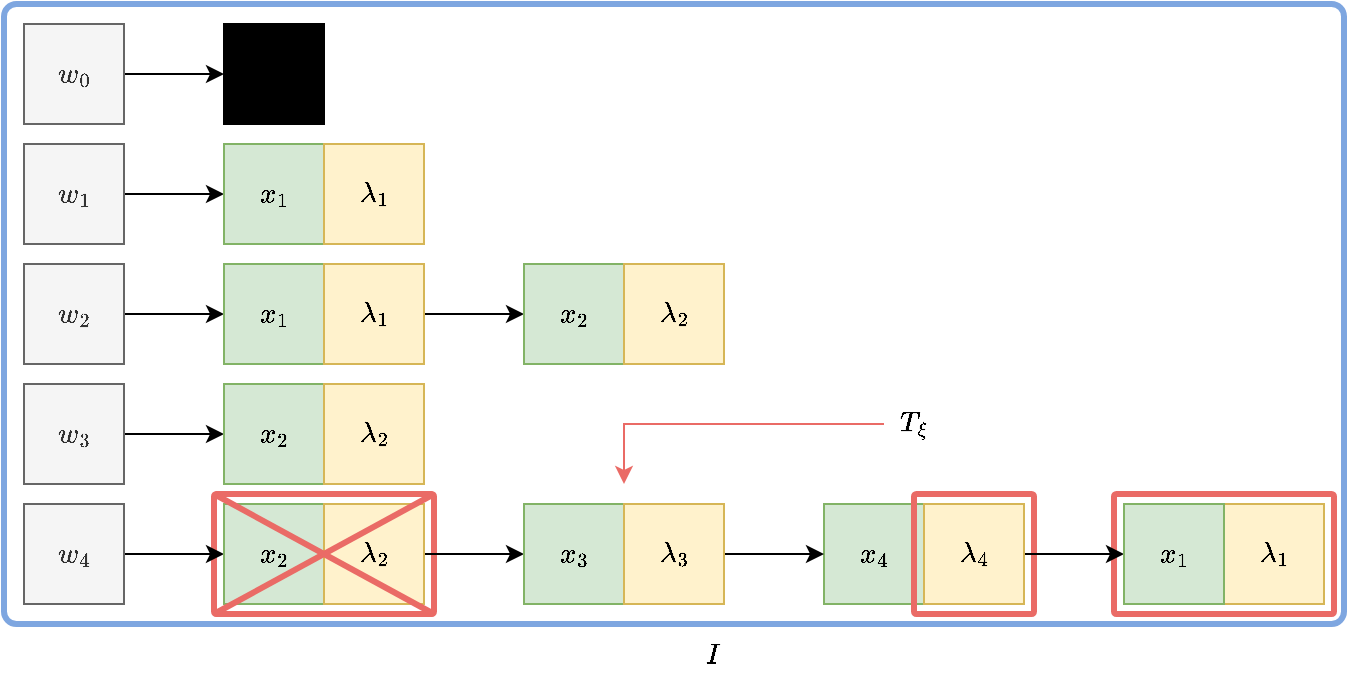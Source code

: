 <mxfile version="13.10.8" type="device"><diagram id="aeSJ24OG5-nnAgmoRx0Q" name="Page-1"><mxGraphModel dx="1664" dy="1055" grid="1" gridSize="10" guides="1" tooltips="1" connect="1" arrows="1" fold="1" page="1" pageScale="1" pageWidth="850" pageHeight="1100" math="1" shadow="0"><root><mxCell id="0"/><mxCell id="1" parent="0"/><mxCell id="-epilC8N3mzQ5pso-IhS-39" value="" style="rounded=1;whiteSpace=wrap;html=1;arcSize=2;strokeWidth=3;strokeColor=#7EA6E0;" parent="1" vertex="1"><mxGeometry x="30" y="30" width="670" height="310" as="geometry"/></mxCell><mxCell id="-epilC8N3mzQ5pso-IhS-36" value="$$ x_4 $$" style="rounded=0;whiteSpace=wrap;html=1;fillColor=#d5e8d4;strokeColor=#82b366;" parent="1" vertex="1"><mxGeometry x="440" y="280" width="50" height="50" as="geometry"/></mxCell><mxCell id="S9JvW2M42VYdCfYv9BCU-3" value="" style="rounded=1;whiteSpace=wrap;html=1;arcSize=2;strokeWidth=3;strokeColor=#EA6B66;" parent="1" vertex="1"><mxGeometry x="585" y="275" width="110" height="60" as="geometry"/></mxCell><mxCell id="S9JvW2M42VYdCfYv9BCU-2" value="" style="rounded=1;whiteSpace=wrap;html=1;arcSize=2;strokeWidth=3;strokeColor=#EA6B66;fillColor=none;" parent="1" vertex="1"><mxGeometry x="485" y="275" width="60" height="60" as="geometry"/></mxCell><mxCell id="S9JvW2M42VYdCfYv9BCU-1" value="" style="rounded=1;whiteSpace=wrap;html=1;arcSize=2;strokeWidth=3;strokeColor=none;" parent="1" vertex="1"><mxGeometry x="285" y="270" width="110" height="65" as="geometry"/></mxCell><mxCell id="-epilC8N3mzQ5pso-IhS-42" value="" style="edgeStyle=orthogonalEdgeStyle;rounded=0;orthogonalLoop=1;jettySize=auto;html=1;strokeColor=#EA6B66;entryX=0.5;entryY=0;entryDx=0;entryDy=0;" parent="1" source="-epilC8N3mzQ5pso-IhS-41" target="S9JvW2M42VYdCfYv9BCU-1" edge="1"><mxGeometry relative="1" as="geometry"><mxPoint x="340" y="270" as="targetPoint"/><Array as="points"><mxPoint x="485" y="240"/><mxPoint x="340" y="240"/></Array></mxGeometry></mxCell><mxCell id="-epilC8N3mzQ5pso-IhS-40" value="" style="rounded=1;whiteSpace=wrap;html=1;arcSize=2;strokeWidth=3;strokeColor=#EA6B66;" parent="1" vertex="1"><mxGeometry x="135" y="275" width="110" height="60" as="geometry"/></mxCell><mxCell id="-epilC8N3mzQ5pso-IhS-8" value="" style="edgeStyle=orthogonalEdgeStyle;rounded=0;orthogonalLoop=1;jettySize=auto;html=1;" parent="1" source="-epilC8N3mzQ5pso-IhS-1" target="-epilC8N3mzQ5pso-IhS-7" edge="1"><mxGeometry relative="1" as="geometry"/></mxCell><mxCell id="-epilC8N3mzQ5pso-IhS-1" value="$$ w_0 $$" style="rounded=0;whiteSpace=wrap;html=1;fillColor=#f5f5f5;strokeColor=#666666;fontColor=#333333;" parent="1" vertex="1"><mxGeometry x="40" y="40" width="50" height="50" as="geometry"/></mxCell><mxCell id="-epilC8N3mzQ5pso-IhS-18" style="edgeStyle=orthogonalEdgeStyle;rounded=0;orthogonalLoop=1;jettySize=auto;html=1;" parent="1" source="-epilC8N3mzQ5pso-IhS-3" target="-epilC8N3mzQ5pso-IhS-17" edge="1"><mxGeometry relative="1" as="geometry"/></mxCell><mxCell id="-epilC8N3mzQ5pso-IhS-3" value="$$ w_1 $$" style="rounded=0;whiteSpace=wrap;html=1;fillColor=#f5f5f5;strokeColor=#666666;fontColor=#333333;" parent="1" vertex="1"><mxGeometry x="40" y="100" width="50" height="50" as="geometry"/></mxCell><mxCell id="-epilC8N3mzQ5pso-IhS-16" style="edgeStyle=orthogonalEdgeStyle;rounded=0;orthogonalLoop=1;jettySize=auto;html=1;" parent="1" source="-epilC8N3mzQ5pso-IhS-4" target="-epilC8N3mzQ5pso-IhS-15" edge="1"><mxGeometry relative="1" as="geometry"/></mxCell><mxCell id="-epilC8N3mzQ5pso-IhS-4" value="$$ w_2 $$" style="rounded=0;whiteSpace=wrap;html=1;fillColor=#f5f5f5;strokeColor=#666666;fontColor=#333333;" parent="1" vertex="1"><mxGeometry x="40" y="160" width="50" height="50" as="geometry"/></mxCell><mxCell id="-epilC8N3mzQ5pso-IhS-20" style="edgeStyle=orthogonalEdgeStyle;rounded=0;orthogonalLoop=1;jettySize=auto;html=1;" parent="1" source="-epilC8N3mzQ5pso-IhS-5" target="-epilC8N3mzQ5pso-IhS-19" edge="1"><mxGeometry relative="1" as="geometry"/></mxCell><mxCell id="-epilC8N3mzQ5pso-IhS-5" value="$$ w_3 $$" style="rounded=0;whiteSpace=wrap;html=1;fillColor=#f5f5f5;strokeColor=#666666;fontColor=#333333;" parent="1" vertex="1"><mxGeometry x="40" y="220" width="50" height="50" as="geometry"/></mxCell><mxCell id="-epilC8N3mzQ5pso-IhS-22" style="edgeStyle=orthogonalEdgeStyle;rounded=0;orthogonalLoop=1;jettySize=auto;html=1;" parent="1" source="-epilC8N3mzQ5pso-IhS-6" target="-epilC8N3mzQ5pso-IhS-21" edge="1"><mxGeometry relative="1" as="geometry"/></mxCell><mxCell id="-epilC8N3mzQ5pso-IhS-6" value="$$ w_4 $$" style="rounded=0;whiteSpace=wrap;html=1;fillColor=#f5f5f5;strokeColor=#666666;fontColor=#333333;" parent="1" vertex="1"><mxGeometry x="40" y="280" width="50" height="50" as="geometry"/></mxCell><mxCell id="-epilC8N3mzQ5pso-IhS-7" value="$$ w_0 $$" style="rounded=0;whiteSpace=wrap;html=1;fillColor=#000000;" parent="1" vertex="1"><mxGeometry x="140" y="40" width="50" height="50" as="geometry"/></mxCell><mxCell id="-epilC8N3mzQ5pso-IhS-15" value="$$ x_1 $$" style="rounded=0;whiteSpace=wrap;html=1;fillColor=#d5e8d4;strokeColor=#82b366;" parent="1" vertex="1"><mxGeometry x="140" y="160" width="50" height="50" as="geometry"/></mxCell><mxCell id="-epilC8N3mzQ5pso-IhS-17" value="$$ x_1 $$" style="rounded=0;whiteSpace=wrap;html=1;fillColor=#d5e8d4;strokeColor=#82b366;" parent="1" vertex="1"><mxGeometry x="140" y="100" width="50" height="50" as="geometry"/></mxCell><mxCell id="-epilC8N3mzQ5pso-IhS-19" value="$$ x_2 $$" style="rounded=0;whiteSpace=wrap;html=1;fillColor=#d5e8d4;strokeColor=#82b366;" parent="1" vertex="1"><mxGeometry x="140" y="220" width="50" height="50" as="geometry"/></mxCell><mxCell id="-epilC8N3mzQ5pso-IhS-21" value="$$ x_2 $$" style="rounded=0;whiteSpace=wrap;html=1;fillColor=#d5e8d4;strokeColor=#82b366;" parent="1" vertex="1"><mxGeometry x="140" y="280" width="50" height="50" as="geometry"/></mxCell><mxCell id="-epilC8N3mzQ5pso-IhS-26" value="$$ \lambda_1 $$" style="rounded=0;whiteSpace=wrap;html=1;fillColor=#fff2cc;strokeColor=#d6b656;" parent="1" vertex="1"><mxGeometry x="190" y="100" width="50" height="50" as="geometry"/></mxCell><mxCell id="-epilC8N3mzQ5pso-IhS-31" value="" style="edgeStyle=orthogonalEdgeStyle;rounded=0;orthogonalLoop=1;jettySize=auto;html=1;" parent="1" source="-epilC8N3mzQ5pso-IhS-27" target="-epilC8N3mzQ5pso-IhS-30" edge="1"><mxGeometry relative="1" as="geometry"/></mxCell><mxCell id="-epilC8N3mzQ5pso-IhS-27" value="$$ \lambda_1 $$" style="rounded=0;whiteSpace=wrap;html=1;fillColor=#fff2cc;strokeColor=#d6b656;" parent="1" vertex="1"><mxGeometry x="190" y="160" width="50" height="50" as="geometry"/></mxCell><mxCell id="-epilC8N3mzQ5pso-IhS-28" value="$$ \lambda_2$$" style="rounded=0;whiteSpace=wrap;html=1;fillColor=#fff2cc;strokeColor=#d6b656;" parent="1" vertex="1"><mxGeometry x="190" y="220" width="50" height="50" as="geometry"/></mxCell><mxCell id="-epilC8N3mzQ5pso-IhS-34" value="" style="edgeStyle=orthogonalEdgeStyle;rounded=0;orthogonalLoop=1;jettySize=auto;html=1;" parent="1" source="-epilC8N3mzQ5pso-IhS-29" target="-epilC8N3mzQ5pso-IhS-33" edge="1"><mxGeometry relative="1" as="geometry"/></mxCell><mxCell id="-epilC8N3mzQ5pso-IhS-29" value="$$ \lambda_2$$" style="rounded=0;whiteSpace=wrap;html=1;fillColor=#fff2cc;strokeColor=#d6b656;" parent="1" vertex="1"><mxGeometry x="190" y="280" width="50" height="50" as="geometry"/></mxCell><mxCell id="-epilC8N3mzQ5pso-IhS-30" value="$$ x_2 $$" style="rounded=0;whiteSpace=wrap;html=1;fillColor=#d5e8d4;strokeColor=#82b366;" parent="1" vertex="1"><mxGeometry x="290" y="160" width="50" height="50" as="geometry"/></mxCell><mxCell id="-epilC8N3mzQ5pso-IhS-32" value="$$ \lambda_2$$" style="rounded=0;whiteSpace=wrap;html=1;fillColor=#fff2cc;strokeColor=#d6b656;" parent="1" vertex="1"><mxGeometry x="340" y="160" width="50" height="50" as="geometry"/></mxCell><mxCell id="-epilC8N3mzQ5pso-IhS-33" value="$$ x_3 $$" style="rounded=0;whiteSpace=wrap;html=1;fillColor=#d5e8d4;strokeColor=#82b366;" parent="1" vertex="1"><mxGeometry x="290" y="280" width="50" height="50" as="geometry"/></mxCell><mxCell id="-epilC8N3mzQ5pso-IhS-37" value="" style="edgeStyle=orthogonalEdgeStyle;rounded=0;orthogonalLoop=1;jettySize=auto;html=1;" parent="1" source="-epilC8N3mzQ5pso-IhS-35" target="-epilC8N3mzQ5pso-IhS-36" edge="1"><mxGeometry relative="1" as="geometry"/></mxCell><mxCell id="-epilC8N3mzQ5pso-IhS-35" value="$$ \lambda_3$$" style="rounded=0;whiteSpace=wrap;html=1;fillColor=#fff2cc;strokeColor=#d6b656;" parent="1" vertex="1"><mxGeometry x="340" y="280" width="50" height="50" as="geometry"/></mxCell><mxCell id="S9JvW2M42VYdCfYv9BCU-5" value="" style="edgeStyle=orthogonalEdgeStyle;orthogonalLoop=1;jettySize=auto;html=1;strokeWidth=1;entryX=0;entryY=0.5;entryDx=0;entryDy=0;rounded=0;endArrow=classic;endFill=1;" parent="1" source="-epilC8N3mzQ5pso-IhS-38" target="S9JvW2M42VYdCfYv9BCU-6" edge="1"><mxGeometry relative="1" as="geometry"/></mxCell><mxCell id="-epilC8N3mzQ5pso-IhS-38" value="$$ \lambda_4$$" style="rounded=0;whiteSpace=wrap;html=1;fillColor=#fff2cc;strokeColor=#d6b656;" parent="1" vertex="1"><mxGeometry x="490" y="280" width="50" height="50" as="geometry"/></mxCell><mxCell id="-epilC8N3mzQ5pso-IhS-41" value="$$ T_\xi $$" style="whiteSpace=wrap;html=1;rounded=1;strokeWidth=3;arcSize=2;strokeColor=none;" parent="1" vertex="1"><mxGeometry x="470" y="225" width="30" height="30" as="geometry"/></mxCell><mxCell id="-epilC8N3mzQ5pso-IhS-43" value="$$I$$" style="rounded=1;whiteSpace=wrap;html=1;arcSize=2;strokeWidth=3;strokeColor=none;" parent="1" vertex="1"><mxGeometry x="365" y="345" width="40" height="20" as="geometry"/></mxCell><mxCell id="S9JvW2M42VYdCfYv9BCU-4" value="$$ \lambda_1$$" style="rounded=0;whiteSpace=wrap;html=1;fillColor=#fff2cc;strokeColor=#d6b656;" parent="1" vertex="1"><mxGeometry x="640" y="280" width="50" height="50" as="geometry"/></mxCell><mxCell id="S9JvW2M42VYdCfYv9BCU-6" value="$$ x_1 $$" style="rounded=0;whiteSpace=wrap;html=1;fillColor=#d5e8d4;strokeColor=#82b366;" parent="1" vertex="1"><mxGeometry x="590" y="280" width="50" height="50" as="geometry"/></mxCell><mxCell id="S9JvW2M42VYdCfYv9BCU-8" value="" style="endArrow=none;html=1;strokeWidth=3;exitX=0;exitY=1;exitDx=0;exitDy=0;entryX=1;entryY=0;entryDx=0;entryDy=0;strokeColor=#EA6B66;" parent="1" source="-epilC8N3mzQ5pso-IhS-40" target="-epilC8N3mzQ5pso-IhS-40" edge="1"><mxGeometry width="50" height="50" relative="1" as="geometry"><mxPoint x="430" y="260" as="sourcePoint"/><mxPoint x="480" y="210" as="targetPoint"/></mxGeometry></mxCell><mxCell id="S9JvW2M42VYdCfYv9BCU-10" value="" style="endArrow=none;html=1;strokeWidth=3;exitX=0;exitY=0;exitDx=0;exitDy=0;entryX=1;entryY=1;entryDx=0;entryDy=0;strokeColor=#EA6B66;" parent="1" source="-epilC8N3mzQ5pso-IhS-40" target="-epilC8N3mzQ5pso-IhS-40" edge="1"><mxGeometry width="50" height="50" relative="1" as="geometry"><mxPoint x="145" y="345" as="sourcePoint"/><mxPoint x="255" y="285" as="targetPoint"/></mxGeometry></mxCell></root></mxGraphModel></diagram></mxfile>